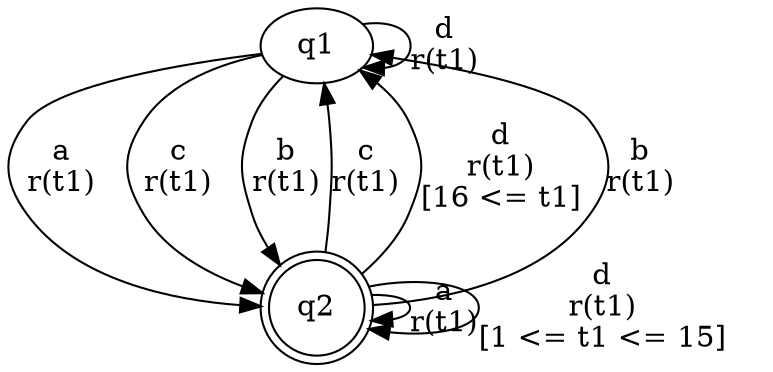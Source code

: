 digraph "tests_1/test14/solution200/solution" {
	q1[label=q1]
	q2[label=q2 shape=doublecircle]
	q1 -> q1[label="d\nr(t1)\n"]
	q1 -> q2[label="a\nr(t1)\n"]
	q2 -> q2[label="a\nr(t1)\n"]
	q2 -> q1[label="c\nr(t1)\n"]
	q2 -> q2[label="d\nr(t1)\n[1 <= t1 <= 15]"]
	q2 -> q1[label="d\nr(t1)\n[16 <= t1]"]
	q2 -> q1[label="b\nr(t1)\n"]
	q1 -> q2[label="c\nr(t1)\n"]
	q1 -> q2[label="b\nr(t1)\n"]
}
